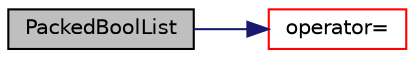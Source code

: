 digraph "PackedBoolList"
{
  bgcolor="transparent";
  edge [fontname="Helvetica",fontsize="10",labelfontname="Helvetica",labelfontsize="10"];
  node [fontname="Helvetica",fontsize="10",shape=record];
  rankdir="LR";
  Node21 [label="PackedBoolList",height=0.2,width=0.4,color="black", fillcolor="grey75", style="filled", fontcolor="black"];
  Node21 -> Node22 [color="midnightblue",fontsize="10",style="solid",fontname="Helvetica"];
  Node22 [label="operator=",height=0.2,width=0.4,color="red",URL="$a27049.html#a45094205c48bde2f7e76f41ddf006369",tooltip="Assignment of all entries to the given value. "];
}
